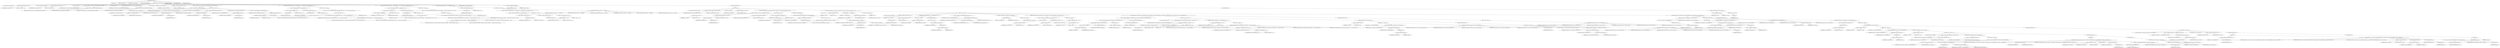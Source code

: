 digraph "addResources" {  
"1412" [label = <(METHOD,addResources)<SUB>661</SUB>> ]
"57" [label = <(PARAM,this)<SUB>661</SUB>> ]
"1413" [label = <(PARAM,FileSet fileset)<SUB>661</SUB>> ]
"1414" [label = <(PARAM,Resource[] resources)<SUB>661</SUB>> ]
"1415" [label = <(PARAM,ZipOutputStream zOut)<SUB>662</SUB>> ]
"1416" [label = <(BLOCK,&lt;empty&gt;,&lt;empty&gt;)<SUB>663</SUB>> ]
"1417" [label = <(LOCAL,String prefix: java.lang.String)> ]
"1418" [label = <(&lt;operator&gt;.assignment,String prefix = &quot;&quot;)<SUB>665</SUB>> ]
"1419" [label = <(IDENTIFIER,prefix,String prefix = &quot;&quot;)<SUB>665</SUB>> ]
"1420" [label = <(LITERAL,&quot;&quot;,String prefix = &quot;&quot;)<SUB>665</SUB>> ]
"1421" [label = <(LOCAL,String fullpath: java.lang.String)> ]
"1422" [label = <(&lt;operator&gt;.assignment,String fullpath = &quot;&quot;)<SUB>666</SUB>> ]
"1423" [label = <(IDENTIFIER,fullpath,String fullpath = &quot;&quot;)<SUB>666</SUB>> ]
"1424" [label = <(LITERAL,&quot;&quot;,String fullpath = &quot;&quot;)<SUB>666</SUB>> ]
"1425" [label = <(LOCAL,int dirMode: int)> ]
"1426" [label = <(&lt;operator&gt;.assignment,int dirMode = ArchiveFileSet.DEFAULT_DIR_MODE)<SUB>667</SUB>> ]
"1427" [label = <(IDENTIFIER,dirMode,int dirMode = ArchiveFileSet.DEFAULT_DIR_MODE)<SUB>667</SUB>> ]
"1428" [label = <(&lt;operator&gt;.fieldAccess,ArchiveFileSet.DEFAULT_DIR_MODE)<SUB>667</SUB>> ]
"1429" [label = <(IDENTIFIER,ArchiveFileSet,int dirMode = ArchiveFileSet.DEFAULT_DIR_MODE)<SUB>667</SUB>> ]
"1430" [label = <(FIELD_IDENTIFIER,DEFAULT_DIR_MODE,DEFAULT_DIR_MODE)<SUB>667</SUB>> ]
"1431" [label = <(LOCAL,int fileMode: int)> ]
"1432" [label = <(&lt;operator&gt;.assignment,int fileMode = ArchiveFileSet.DEFAULT_FILE_MODE)<SUB>668</SUB>> ]
"1433" [label = <(IDENTIFIER,fileMode,int fileMode = ArchiveFileSet.DEFAULT_FILE_MODE)<SUB>668</SUB>> ]
"1434" [label = <(&lt;operator&gt;.fieldAccess,ArchiveFileSet.DEFAULT_FILE_MODE)<SUB>668</SUB>> ]
"1435" [label = <(IDENTIFIER,ArchiveFileSet,int fileMode = ArchiveFileSet.DEFAULT_FILE_MODE)<SUB>668</SUB>> ]
"1436" [label = <(FIELD_IDENTIFIER,DEFAULT_FILE_MODE,DEFAULT_FILE_MODE)<SUB>668</SUB>> ]
"1437" [label = <(LOCAL,ArchiveFileSet zfs: org.apache.tools.ant.types.ArchiveFileSet)> ]
"1438" [label = <(&lt;operator&gt;.assignment,ArchiveFileSet zfs = null)<SUB>670</SUB>> ]
"1439" [label = <(IDENTIFIER,zfs,ArchiveFileSet zfs = null)<SUB>670</SUB>> ]
"1440" [label = <(LITERAL,null,ArchiveFileSet zfs = null)<SUB>670</SUB>> ]
"1441" [label = <(CONTROL_STRUCTURE,if (fileset instanceof ArchiveFileSet),if (fileset instanceof ArchiveFileSet))<SUB>671</SUB>> ]
"1442" [label = <(&lt;operator&gt;.instanceOf,fileset instanceof ArchiveFileSet)<SUB>671</SUB>> ]
"1443" [label = <(IDENTIFIER,fileset,fileset instanceof ArchiveFileSet)<SUB>671</SUB>> ]
"1444" [label = <(TYPE_REF,ArchiveFileSet,ArchiveFileSet)<SUB>671</SUB>> ]
"1445" [label = <(BLOCK,&lt;empty&gt;,&lt;empty&gt;)<SUB>671</SUB>> ]
"1446" [label = <(&lt;operator&gt;.assignment,zfs = (ArchiveFileSet) fileset)<SUB>672</SUB>> ]
"1447" [label = <(IDENTIFIER,zfs,zfs = (ArchiveFileSet) fileset)<SUB>672</SUB>> ]
"1448" [label = <(&lt;operator&gt;.cast,(ArchiveFileSet) fileset)<SUB>672</SUB>> ]
"1449" [label = <(TYPE_REF,ArchiveFileSet,ArchiveFileSet)<SUB>672</SUB>> ]
"1450" [label = <(IDENTIFIER,fileset,(ArchiveFileSet) fileset)<SUB>672</SUB>> ]
"1451" [label = <(&lt;operator&gt;.assignment,prefix = getPrefix(getProject()))<SUB>673</SUB>> ]
"1452" [label = <(IDENTIFIER,prefix,prefix = getPrefix(getProject()))<SUB>673</SUB>> ]
"1453" [label = <(getPrefix,getPrefix(getProject()))<SUB>673</SUB>> ]
"1454" [label = <(IDENTIFIER,zfs,getPrefix(getProject()))<SUB>673</SUB>> ]
"1455" [label = <(getProject,getProject())<SUB>673</SUB>> ]
"56" [label = <(IDENTIFIER,this,getProject())<SUB>673</SUB>> ]
"1456" [label = <(&lt;operator&gt;.assignment,fullpath = getFullpath(getProject()))<SUB>674</SUB>> ]
"1457" [label = <(IDENTIFIER,fullpath,fullpath = getFullpath(getProject()))<SUB>674</SUB>> ]
"1458" [label = <(getFullpath,getFullpath(getProject()))<SUB>674</SUB>> ]
"1459" [label = <(IDENTIFIER,zfs,getFullpath(getProject()))<SUB>674</SUB>> ]
"1460" [label = <(getProject,getProject())<SUB>674</SUB>> ]
"58" [label = <(IDENTIFIER,this,getProject())<SUB>674</SUB>> ]
"1461" [label = <(&lt;operator&gt;.assignment,dirMode = getDirMode(getProject()))<SUB>675</SUB>> ]
"1462" [label = <(IDENTIFIER,dirMode,dirMode = getDirMode(getProject()))<SUB>675</SUB>> ]
"1463" [label = <(getDirMode,getDirMode(getProject()))<SUB>675</SUB>> ]
"1464" [label = <(IDENTIFIER,zfs,getDirMode(getProject()))<SUB>675</SUB>> ]
"1465" [label = <(getProject,getProject())<SUB>675</SUB>> ]
"59" [label = <(IDENTIFIER,this,getProject())<SUB>675</SUB>> ]
"1466" [label = <(&lt;operator&gt;.assignment,fileMode = getFileMode(getProject()))<SUB>676</SUB>> ]
"1467" [label = <(IDENTIFIER,fileMode,fileMode = getFileMode(getProject()))<SUB>676</SUB>> ]
"1468" [label = <(getFileMode,getFileMode(getProject()))<SUB>676</SUB>> ]
"1469" [label = <(IDENTIFIER,zfs,getFileMode(getProject()))<SUB>676</SUB>> ]
"1470" [label = <(getProject,getProject())<SUB>676</SUB>> ]
"60" [label = <(IDENTIFIER,this,getProject())<SUB>676</SUB>> ]
"1471" [label = <(CONTROL_STRUCTURE,if (prefix.length() &gt; 0 &amp;&amp; fullpath.length() &gt; 0),if (prefix.length() &gt; 0 &amp;&amp; fullpath.length() &gt; 0))<SUB>679</SUB>> ]
"1472" [label = <(&lt;operator&gt;.logicalAnd,prefix.length() &gt; 0 &amp;&amp; fullpath.length() &gt; 0)<SUB>679</SUB>> ]
"1473" [label = <(&lt;operator&gt;.greaterThan,prefix.length() &gt; 0)<SUB>679</SUB>> ]
"1474" [label = <(length,prefix.length())<SUB>679</SUB>> ]
"1475" [label = <(IDENTIFIER,prefix,prefix.length())<SUB>679</SUB>> ]
"1476" [label = <(LITERAL,0,prefix.length() &gt; 0)<SUB>679</SUB>> ]
"1477" [label = <(&lt;operator&gt;.greaterThan,fullpath.length() &gt; 0)<SUB>679</SUB>> ]
"1478" [label = <(length,fullpath.length())<SUB>679</SUB>> ]
"1479" [label = <(IDENTIFIER,fullpath,fullpath.length())<SUB>679</SUB>> ]
"1480" [label = <(LITERAL,0,fullpath.length() &gt; 0)<SUB>679</SUB>> ]
"1481" [label = <(BLOCK,&lt;empty&gt;,&lt;empty&gt;)<SUB>679</SUB>> ]
"1482" [label = <(&lt;operator&gt;.throw,throw new BuildException(&quot;Both prefix and fullpath attributes must&quot; + &quot; not be set on the same fileset.&quot;);)<SUB>680</SUB>> ]
"1483" [label = <(BLOCK,&lt;empty&gt;,&lt;empty&gt;)<SUB>680</SUB>> ]
"1484" [label = <(&lt;operator&gt;.assignment,&lt;empty&gt;)> ]
"1485" [label = <(IDENTIFIER,$obj19,&lt;empty&gt;)> ]
"1486" [label = <(&lt;operator&gt;.alloc,new BuildException(&quot;Both prefix and fullpath attributes must&quot; + &quot; not be set on the same fileset.&quot;))<SUB>680</SUB>> ]
"1487" [label = <(&lt;init&gt;,new BuildException(&quot;Both prefix and fullpath attributes must&quot; + &quot; not be set on the same fileset.&quot;))<SUB>680</SUB>> ]
"1488" [label = <(IDENTIFIER,$obj19,new BuildException(&quot;Both prefix and fullpath attributes must&quot; + &quot; not be set on the same fileset.&quot;))> ]
"1489" [label = <(&lt;operator&gt;.addition,&quot;Both prefix and fullpath attributes must&quot; + &quot; not be set on the same fileset.&quot;)<SUB>680</SUB>> ]
"1490" [label = <(LITERAL,&quot;Both prefix and fullpath attributes must&quot;,&quot;Both prefix and fullpath attributes must&quot; + &quot; not be set on the same fileset.&quot;)<SUB>680</SUB>> ]
"1491" [label = <(LITERAL,&quot; not be set on the same fileset.&quot;,&quot;Both prefix and fullpath attributes must&quot; + &quot; not be set on the same fileset.&quot;)<SUB>681</SUB>> ]
"1492" [label = <(IDENTIFIER,$obj19,&lt;empty&gt;)> ]
"1493" [label = <(CONTROL_STRUCTURE,if (resources.length != 1 &amp;&amp; fullpath.length() &gt; 0),if (resources.length != 1 &amp;&amp; fullpath.length() &gt; 0))<SUB>684</SUB>> ]
"1494" [label = <(&lt;operator&gt;.logicalAnd,resources.length != 1 &amp;&amp; fullpath.length() &gt; 0)<SUB>684</SUB>> ]
"1495" [label = <(&lt;operator&gt;.notEquals,resources.length != 1)<SUB>684</SUB>> ]
"1496" [label = <(&lt;operator&gt;.fieldAccess,resources.length)<SUB>684</SUB>> ]
"1497" [label = <(IDENTIFIER,resources,resources.length != 1)<SUB>684</SUB>> ]
"1498" [label = <(FIELD_IDENTIFIER,length,length)<SUB>684</SUB>> ]
"1499" [label = <(LITERAL,1,resources.length != 1)<SUB>684</SUB>> ]
"1500" [label = <(&lt;operator&gt;.greaterThan,fullpath.length() &gt; 0)<SUB>684</SUB>> ]
"1501" [label = <(length,fullpath.length())<SUB>684</SUB>> ]
"1502" [label = <(IDENTIFIER,fullpath,fullpath.length())<SUB>684</SUB>> ]
"1503" [label = <(LITERAL,0,fullpath.length() &gt; 0)<SUB>684</SUB>> ]
"1504" [label = <(BLOCK,&lt;empty&gt;,&lt;empty&gt;)<SUB>684</SUB>> ]
"1505" [label = <(&lt;operator&gt;.throw,throw new BuildException(&quot;fullpath attribute may only be specified&quot; + &quot; for filesets that specify a single&quot; + &quot; file.&quot;);)<SUB>685</SUB>> ]
"1506" [label = <(BLOCK,&lt;empty&gt;,&lt;empty&gt;)<SUB>685</SUB>> ]
"1507" [label = <(&lt;operator&gt;.assignment,&lt;empty&gt;)> ]
"1508" [label = <(IDENTIFIER,$obj20,&lt;empty&gt;)> ]
"1509" [label = <(&lt;operator&gt;.alloc,new BuildException(&quot;fullpath attribute may only be specified&quot; + &quot; for filesets that specify a single&quot; + &quot; file.&quot;))<SUB>685</SUB>> ]
"1510" [label = <(&lt;init&gt;,new BuildException(&quot;fullpath attribute may only be specified&quot; + &quot; for filesets that specify a single&quot; + &quot; file.&quot;))<SUB>685</SUB>> ]
"1511" [label = <(IDENTIFIER,$obj20,new BuildException(&quot;fullpath attribute may only be specified&quot; + &quot; for filesets that specify a single&quot; + &quot; file.&quot;))> ]
"1512" [label = <(&lt;operator&gt;.addition,&quot;fullpath attribute may only be specified&quot; + &quot; for filesets that specify a single&quot; + &quot; file.&quot;)<SUB>685</SUB>> ]
"1513" [label = <(&lt;operator&gt;.addition,&quot;fullpath attribute may only be specified&quot; + &quot; for filesets that specify a single&quot;)<SUB>685</SUB>> ]
"1514" [label = <(LITERAL,&quot;fullpath attribute may only be specified&quot;,&quot;fullpath attribute may only be specified&quot; + &quot; for filesets that specify a single&quot;)<SUB>685</SUB>> ]
"1515" [label = <(LITERAL,&quot; for filesets that specify a single&quot;,&quot;fullpath attribute may only be specified&quot; + &quot; for filesets that specify a single&quot;)<SUB>686</SUB>> ]
"1516" [label = <(LITERAL,&quot; file.&quot;,&quot;fullpath attribute may only be specified&quot; + &quot; for filesets that specify a single&quot; + &quot; file.&quot;)<SUB>687</SUB>> ]
"1517" [label = <(IDENTIFIER,$obj20,&lt;empty&gt;)> ]
"1518" [label = <(CONTROL_STRUCTURE,if (prefix.length() &gt; 0),if (prefix.length() &gt; 0))<SUB>690</SUB>> ]
"1519" [label = <(&lt;operator&gt;.greaterThan,prefix.length() &gt; 0)<SUB>690</SUB>> ]
"1520" [label = <(length,prefix.length())<SUB>690</SUB>> ]
"1521" [label = <(IDENTIFIER,prefix,prefix.length())<SUB>690</SUB>> ]
"1522" [label = <(LITERAL,0,prefix.length() &gt; 0)<SUB>690</SUB>> ]
"1523" [label = <(BLOCK,&lt;empty&gt;,&lt;empty&gt;)<SUB>690</SUB>> ]
"1524" [label = <(CONTROL_STRUCTURE,if (!prefix.endsWith(&quot;/&quot;) &amp;&amp; !prefix.endsWith(&quot;\\&quot;)),if (!prefix.endsWith(&quot;/&quot;) &amp;&amp; !prefix.endsWith(&quot;\\&quot;)))<SUB>691</SUB>> ]
"1525" [label = <(&lt;operator&gt;.logicalAnd,!prefix.endsWith(&quot;/&quot;) &amp;&amp; !prefix.endsWith(&quot;\\&quot;))<SUB>691</SUB>> ]
"1526" [label = <(&lt;operator&gt;.logicalNot,!prefix.endsWith(&quot;/&quot;))<SUB>691</SUB>> ]
"1527" [label = <(endsWith,prefix.endsWith(&quot;/&quot;))<SUB>691</SUB>> ]
"1528" [label = <(IDENTIFIER,prefix,prefix.endsWith(&quot;/&quot;))<SUB>691</SUB>> ]
"1529" [label = <(LITERAL,&quot;/&quot;,prefix.endsWith(&quot;/&quot;))<SUB>691</SUB>> ]
"1530" [label = <(&lt;operator&gt;.logicalNot,!prefix.endsWith(&quot;\\&quot;))<SUB>691</SUB>> ]
"1531" [label = <(endsWith,prefix.endsWith(&quot;\\&quot;))<SUB>691</SUB>> ]
"1532" [label = <(IDENTIFIER,prefix,prefix.endsWith(&quot;\\&quot;))<SUB>691</SUB>> ]
"1533" [label = <(LITERAL,&quot;\\&quot;,prefix.endsWith(&quot;\\&quot;))<SUB>691</SUB>> ]
"1534" [label = <(BLOCK,&lt;empty&gt;,&lt;empty&gt;)<SUB>691</SUB>> ]
"1535" [label = <(&lt;operator&gt;.assignmentPlus,prefix += &quot;/&quot;)<SUB>692</SUB>> ]
"1536" [label = <(IDENTIFIER,prefix,prefix += &quot;/&quot;)<SUB>692</SUB>> ]
"1537" [label = <(LITERAL,&quot;/&quot;,prefix += &quot;/&quot;)<SUB>692</SUB>> ]
"1538" [label = <(addParentDirs,addParentDirs(null, prefix, zOut, &quot;&quot;, dirMode))<SUB>694</SUB>> ]
"61" [label = <(IDENTIFIER,this,addParentDirs(null, prefix, zOut, &quot;&quot;, dirMode))<SUB>694</SUB>> ]
"1539" [label = <(LITERAL,null,addParentDirs(null, prefix, zOut, &quot;&quot;, dirMode))<SUB>694</SUB>> ]
"1540" [label = <(IDENTIFIER,prefix,addParentDirs(null, prefix, zOut, &quot;&quot;, dirMode))<SUB>694</SUB>> ]
"1541" [label = <(IDENTIFIER,zOut,addParentDirs(null, prefix, zOut, &quot;&quot;, dirMode))<SUB>694</SUB>> ]
"1542" [label = <(LITERAL,&quot;&quot;,addParentDirs(null, prefix, zOut, &quot;&quot;, dirMode))<SUB>694</SUB>> ]
"1543" [label = <(IDENTIFIER,dirMode,addParentDirs(null, prefix, zOut, &quot;&quot;, dirMode))<SUB>694</SUB>> ]
"66" [label = <(LOCAL,ZipFile zf: org.apache.tools.zip.ZipFile)> ]
"1544" [label = <(&lt;operator&gt;.assignment,ZipFile zf = null)<SUB>697</SUB>> ]
"1545" [label = <(IDENTIFIER,zf,ZipFile zf = null)<SUB>697</SUB>> ]
"1546" [label = <(LITERAL,null,ZipFile zf = null)<SUB>697</SUB>> ]
"1547" [label = <(CONTROL_STRUCTURE,try,try)<SUB>698</SUB>> ]
"1548" [label = <(BLOCK,try,try)<SUB>698</SUB>> ]
"1549" [label = <(LOCAL,boolean dealingWithFiles: boolean)> ]
"1550" [label = <(&lt;operator&gt;.assignment,boolean dealingWithFiles = false)<SUB>699</SUB>> ]
"1551" [label = <(IDENTIFIER,dealingWithFiles,boolean dealingWithFiles = false)<SUB>699</SUB>> ]
"1552" [label = <(LITERAL,false,boolean dealingWithFiles = false)<SUB>699</SUB>> ]
"1553" [label = <(LOCAL,File base: java.io.File)> ]
"1554" [label = <(&lt;operator&gt;.assignment,File base = null)<SUB>700</SUB>> ]
"1555" [label = <(IDENTIFIER,base,File base = null)<SUB>700</SUB>> ]
"1556" [label = <(LITERAL,null,File base = null)<SUB>700</SUB>> ]
"1557" [label = <(CONTROL_STRUCTURE,if (zfs == null || zfs.getSrc(getProject()) == null),if (zfs == null || zfs.getSrc(getProject()) == null))<SUB>702</SUB>> ]
"1558" [label = <(&lt;operator&gt;.logicalOr,zfs == null || zfs.getSrc(getProject()) == null)<SUB>702</SUB>> ]
"1559" [label = <(&lt;operator&gt;.equals,zfs == null)<SUB>702</SUB>> ]
"1560" [label = <(IDENTIFIER,zfs,zfs == null)<SUB>702</SUB>> ]
"1561" [label = <(LITERAL,null,zfs == null)<SUB>702</SUB>> ]
"1562" [label = <(&lt;operator&gt;.equals,zfs.getSrc(getProject()) == null)<SUB>702</SUB>> ]
"1563" [label = <(getSrc,getSrc(getProject()))<SUB>702</SUB>> ]
"1564" [label = <(IDENTIFIER,zfs,getSrc(getProject()))<SUB>702</SUB>> ]
"1565" [label = <(getProject,getProject())<SUB>702</SUB>> ]
"62" [label = <(IDENTIFIER,this,getProject())<SUB>702</SUB>> ]
"1566" [label = <(LITERAL,null,zfs.getSrc(getProject()) == null)<SUB>702</SUB>> ]
"1567" [label = <(BLOCK,&lt;empty&gt;,&lt;empty&gt;)<SUB>702</SUB>> ]
"1568" [label = <(&lt;operator&gt;.assignment,dealingWithFiles = true)<SUB>703</SUB>> ]
"1569" [label = <(IDENTIFIER,dealingWithFiles,dealingWithFiles = true)<SUB>703</SUB>> ]
"1570" [label = <(LITERAL,true,dealingWithFiles = true)<SUB>703</SUB>> ]
"1571" [label = <(&lt;operator&gt;.assignment,base = getDir(getProject()))<SUB>704</SUB>> ]
"1572" [label = <(IDENTIFIER,base,base = getDir(getProject()))<SUB>704</SUB>> ]
"1573" [label = <(getDir,getDir(getProject()))<SUB>704</SUB>> ]
"1574" [label = <(IDENTIFIER,fileset,getDir(getProject()))<SUB>704</SUB>> ]
"1575" [label = <(getProject,getProject())<SUB>704</SUB>> ]
"63" [label = <(IDENTIFIER,this,getProject())<SUB>704</SUB>> ]
"1576" [label = <(CONTROL_STRUCTURE,else,else)<SUB>705</SUB>> ]
"1577" [label = <(CONTROL_STRUCTURE,if (zfs instanceof ZipFileSet),if (zfs instanceof ZipFileSet))<SUB>705</SUB>> ]
"1578" [label = <(&lt;operator&gt;.instanceOf,zfs instanceof ZipFileSet)<SUB>705</SUB>> ]
"1579" [label = <(IDENTIFIER,zfs,zfs instanceof ZipFileSet)<SUB>705</SUB>> ]
"1580" [label = <(TYPE_REF,ZipFileSet,ZipFileSet)<SUB>705</SUB>> ]
"1581" [label = <(BLOCK,&lt;empty&gt;,&lt;empty&gt;)<SUB>705</SUB>> ]
"1582" [label = <(&lt;operator&gt;.assignment,zf = new ZipFile(zfs.getSrc(getProject()), encoding))<SUB>706</SUB>> ]
"1583" [label = <(IDENTIFIER,zf,zf = new ZipFile(zfs.getSrc(getProject()), encoding))<SUB>706</SUB>> ]
"1584" [label = <(&lt;operator&gt;.alloc,new ZipFile(zfs.getSrc(getProject()), encoding))<SUB>706</SUB>> ]
"1585" [label = <(&lt;init&gt;,new ZipFile(zfs.getSrc(getProject()), encoding))<SUB>706</SUB>> ]
"65" [label = <(IDENTIFIER,zf,new ZipFile(zfs.getSrc(getProject()), encoding))<SUB>706</SUB>> ]
"1586" [label = <(getSrc,getSrc(getProject()))<SUB>706</SUB>> ]
"1587" [label = <(IDENTIFIER,zfs,getSrc(getProject()))<SUB>706</SUB>> ]
"1588" [label = <(getProject,getProject())<SUB>706</SUB>> ]
"64" [label = <(IDENTIFIER,this,getProject())<SUB>706</SUB>> ]
"1589" [label = <(&lt;operator&gt;.fieldAccess,this.encoding)<SUB>706</SUB>> ]
"1590" [label = <(IDENTIFIER,this,new ZipFile(zfs.getSrc(getProject()), encoding))<SUB>706</SUB>> ]
"1591" [label = <(FIELD_IDENTIFIER,encoding,encoding)<SUB>706</SUB>> ]
"1592" [label = <(CONTROL_STRUCTURE,for (int i = 0; Some(i &lt; resources.length); i++),for (int i = 0; Some(i &lt; resources.length); i++))<SUB>709</SUB>> ]
"1593" [label = <(LOCAL,int i: int)> ]
"1594" [label = <(&lt;operator&gt;.assignment,int i = 0)<SUB>709</SUB>> ]
"1595" [label = <(IDENTIFIER,i,int i = 0)<SUB>709</SUB>> ]
"1596" [label = <(LITERAL,0,int i = 0)<SUB>709</SUB>> ]
"1597" [label = <(&lt;operator&gt;.lessThan,i &lt; resources.length)<SUB>709</SUB>> ]
"1598" [label = <(IDENTIFIER,i,i &lt; resources.length)<SUB>709</SUB>> ]
"1599" [label = <(&lt;operator&gt;.fieldAccess,resources.length)<SUB>709</SUB>> ]
"1600" [label = <(IDENTIFIER,resources,i &lt; resources.length)<SUB>709</SUB>> ]
"1601" [label = <(FIELD_IDENTIFIER,length,length)<SUB>709</SUB>> ]
"1602" [label = <(&lt;operator&gt;.postIncrement,i++)<SUB>709</SUB>> ]
"1603" [label = <(IDENTIFIER,i,i++)<SUB>709</SUB>> ]
"1604" [label = <(BLOCK,&lt;empty&gt;,&lt;empty&gt;)<SUB>709</SUB>> ]
"1605" [label = <(LOCAL,String name: java.lang.String)> ]
"1606" [label = <(&lt;operator&gt;.assignment,String name = null)<SUB>710</SUB>> ]
"1607" [label = <(IDENTIFIER,name,String name = null)<SUB>710</SUB>> ]
"1608" [label = <(LITERAL,null,String name = null)<SUB>710</SUB>> ]
"1609" [label = <(CONTROL_STRUCTURE,if (fullpath.length() &gt; 0),if (fullpath.length() &gt; 0))<SUB>711</SUB>> ]
"1610" [label = <(&lt;operator&gt;.greaterThan,fullpath.length() &gt; 0)<SUB>711</SUB>> ]
"1611" [label = <(length,fullpath.length())<SUB>711</SUB>> ]
"1612" [label = <(IDENTIFIER,fullpath,fullpath.length())<SUB>711</SUB>> ]
"1613" [label = <(LITERAL,0,fullpath.length() &gt; 0)<SUB>711</SUB>> ]
"1614" [label = <(BLOCK,&lt;empty&gt;,&lt;empty&gt;)<SUB>711</SUB>> ]
"1615" [label = <(&lt;operator&gt;.assignment,name = fullpath)<SUB>712</SUB>> ]
"1616" [label = <(IDENTIFIER,name,name = fullpath)<SUB>712</SUB>> ]
"1617" [label = <(IDENTIFIER,fullpath,name = fullpath)<SUB>712</SUB>> ]
"1618" [label = <(CONTROL_STRUCTURE,else,else)<SUB>713</SUB>> ]
"1619" [label = <(BLOCK,&lt;empty&gt;,&lt;empty&gt;)<SUB>713</SUB>> ]
"1620" [label = <(&lt;operator&gt;.assignment,name = getName())<SUB>714</SUB>> ]
"1621" [label = <(IDENTIFIER,name,name = getName())<SUB>714</SUB>> ]
"1622" [label = <(getName,getName())<SUB>714</SUB>> ]
"1623" [label = <(&lt;operator&gt;.indexAccess,resources[i])<SUB>714</SUB>> ]
"1624" [label = <(IDENTIFIER,resources,getName())<SUB>714</SUB>> ]
"1625" [label = <(IDENTIFIER,i,getName())<SUB>714</SUB>> ]
"1626" [label = <(&lt;operator&gt;.assignment,name = name.replace(File.separatorChar, '/'))<SUB>716</SUB>> ]
"1627" [label = <(IDENTIFIER,name,name = name.replace(File.separatorChar, '/'))<SUB>716</SUB>> ]
"1628" [label = <(replace,name.replace(File.separatorChar, '/'))<SUB>716</SUB>> ]
"1629" [label = <(IDENTIFIER,name,name.replace(File.separatorChar, '/'))<SUB>716</SUB>> ]
"1630" [label = <(&lt;operator&gt;.fieldAccess,File.separatorChar)<SUB>716</SUB>> ]
"1631" [label = <(IDENTIFIER,File,name.replace(File.separatorChar, '/'))<SUB>716</SUB>> ]
"1632" [label = <(FIELD_IDENTIFIER,separatorChar,separatorChar)<SUB>716</SUB>> ]
"1633" [label = <(LITERAL,'/',name.replace(File.separatorChar, '/'))<SUB>716</SUB>> ]
"1634" [label = <(CONTROL_STRUCTURE,if (&quot;&quot;.equals(name)),if (&quot;&quot;.equals(name)))<SUB>718</SUB>> ]
"1635" [label = <(equals,this.equals(name))<SUB>718</SUB>> ]
"1636" [label = <(LITERAL,&quot;&quot;,this.equals(name))<SUB>718</SUB>> ]
"1637" [label = <(IDENTIFIER,name,this.equals(name))<SUB>718</SUB>> ]
"1638" [label = <(BLOCK,&lt;empty&gt;,&lt;empty&gt;)<SUB>718</SUB>> ]
"1639" [label = <(CONTROL_STRUCTURE,continue;,continue;)<SUB>719</SUB>> ]
"1640" [label = <(CONTROL_STRUCTURE,if (resources[i].isDirectory() &amp;&amp; !name.endsWith(&quot;/&quot;)),if (resources[i].isDirectory() &amp;&amp; !name.endsWith(&quot;/&quot;)))<SUB>721</SUB>> ]
"1641" [label = <(&lt;operator&gt;.logicalAnd,resources[i].isDirectory() &amp;&amp; !name.endsWith(&quot;/&quot;))<SUB>721</SUB>> ]
"1642" [label = <(isDirectory,isDirectory())<SUB>721</SUB>> ]
"1643" [label = <(&lt;operator&gt;.indexAccess,resources[i])<SUB>721</SUB>> ]
"1644" [label = <(IDENTIFIER,resources,isDirectory())<SUB>721</SUB>> ]
"1645" [label = <(IDENTIFIER,i,isDirectory())<SUB>721</SUB>> ]
"1646" [label = <(&lt;operator&gt;.logicalNot,!name.endsWith(&quot;/&quot;))<SUB>721</SUB>> ]
"1647" [label = <(endsWith,name.endsWith(&quot;/&quot;))<SUB>721</SUB>> ]
"1648" [label = <(IDENTIFIER,name,name.endsWith(&quot;/&quot;))<SUB>721</SUB>> ]
"1649" [label = <(LITERAL,&quot;/&quot;,name.endsWith(&quot;/&quot;))<SUB>721</SUB>> ]
"1650" [label = <(BLOCK,&lt;empty&gt;,&lt;empty&gt;)<SUB>721</SUB>> ]
"1651" [label = <(&lt;operator&gt;.assignment,name = name + &quot;/&quot;)<SUB>722</SUB>> ]
"1652" [label = <(IDENTIFIER,name,name = name + &quot;/&quot;)<SUB>722</SUB>> ]
"1653" [label = <(&lt;operator&gt;.addition,name + &quot;/&quot;)<SUB>722</SUB>> ]
"1654" [label = <(IDENTIFIER,name,name + &quot;/&quot;)<SUB>722</SUB>> ]
"1655" [label = <(LITERAL,&quot;/&quot;,name + &quot;/&quot;)<SUB>722</SUB>> ]
"1656" [label = <(CONTROL_STRUCTURE,if (!doFilesonly &amp;&amp; !dealingWithFiles &amp;&amp; resources[i].isDirectory() &amp;&amp; !zfs.hasDirModeBeenSet()),if (!doFilesonly &amp;&amp; !dealingWithFiles &amp;&amp; resources[i].isDirectory() &amp;&amp; !zfs.hasDirModeBeenSet()))<SUB>725</SUB>> ]
"1657" [label = <(&lt;operator&gt;.logicalAnd,!doFilesonly &amp;&amp; !dealingWithFiles &amp;&amp; resources[i].isDirectory() &amp;&amp; !zfs.hasDirModeBeenSet())<SUB>725</SUB>> ]
"1658" [label = <(&lt;operator&gt;.logicalAnd,!doFilesonly &amp;&amp; !dealingWithFiles &amp;&amp; resources[i].isDirectory())<SUB>725</SUB>> ]
"1659" [label = <(&lt;operator&gt;.logicalAnd,!doFilesonly &amp;&amp; !dealingWithFiles)<SUB>725</SUB>> ]
"1660" [label = <(&lt;operator&gt;.logicalNot,!doFilesonly)<SUB>725</SUB>> ]
"1661" [label = <(&lt;operator&gt;.fieldAccess,this.doFilesonly)<SUB>725</SUB>> ]
"1662" [label = <(IDENTIFIER,this,!doFilesonly)<SUB>725</SUB>> ]
"1663" [label = <(FIELD_IDENTIFIER,doFilesonly,doFilesonly)<SUB>725</SUB>> ]
"1664" [label = <(&lt;operator&gt;.logicalNot,!dealingWithFiles)<SUB>725</SUB>> ]
"1665" [label = <(IDENTIFIER,dealingWithFiles,!dealingWithFiles)<SUB>725</SUB>> ]
"1666" [label = <(isDirectory,isDirectory())<SUB>726</SUB>> ]
"1667" [label = <(&lt;operator&gt;.indexAccess,resources[i])<SUB>726</SUB>> ]
"1668" [label = <(IDENTIFIER,resources,isDirectory())<SUB>726</SUB>> ]
"1669" [label = <(IDENTIFIER,i,isDirectory())<SUB>726</SUB>> ]
"1670" [label = <(&lt;operator&gt;.logicalNot,!zfs.hasDirModeBeenSet())<SUB>727</SUB>> ]
"1671" [label = <(hasDirModeBeenSet,hasDirModeBeenSet())<SUB>727</SUB>> ]
"1672" [label = <(IDENTIFIER,zfs,hasDirModeBeenSet())<SUB>727</SUB>> ]
"1673" [label = <(BLOCK,&lt;empty&gt;,&lt;empty&gt;)<SUB>727</SUB>> ]
"1674" [label = <(LOCAL,int nextToLastSlash: int)> ]
"1675" [label = <(&lt;operator&gt;.assignment,int nextToLastSlash = name.lastIndexOf(&quot;/&quot;, name.length() - 2))<SUB>728</SUB>> ]
"1676" [label = <(IDENTIFIER,nextToLastSlash,int nextToLastSlash = name.lastIndexOf(&quot;/&quot;, name.length() - 2))<SUB>728</SUB>> ]
"1677" [label = <(lastIndexOf,name.lastIndexOf(&quot;/&quot;, name.length() - 2))<SUB>728</SUB>> ]
"1678" [label = <(IDENTIFIER,name,name.lastIndexOf(&quot;/&quot;, name.length() - 2))<SUB>728</SUB>> ]
"1679" [label = <(LITERAL,&quot;/&quot;,name.lastIndexOf(&quot;/&quot;, name.length() - 2))<SUB>728</SUB>> ]
"1680" [label = <(&lt;operator&gt;.subtraction,name.length() - 2)<SUB>729</SUB>> ]
"1681" [label = <(length,name.length())<SUB>729</SUB>> ]
"1682" [label = <(IDENTIFIER,name,name.length())<SUB>729</SUB>> ]
"1683" [label = <(LITERAL,2,name.length() - 2)<SUB>729</SUB>> ]
"1684" [label = <(CONTROL_STRUCTURE,if (nextToLastSlash != -1),if (nextToLastSlash != -1))<SUB>730</SUB>> ]
"1685" [label = <(&lt;operator&gt;.notEquals,nextToLastSlash != -1)<SUB>730</SUB>> ]
"1686" [label = <(IDENTIFIER,nextToLastSlash,nextToLastSlash != -1)<SUB>730</SUB>> ]
"1687" [label = <(&lt;operator&gt;.minus,-1)<SUB>730</SUB>> ]
"1688" [label = <(LITERAL,1,-1)<SUB>730</SUB>> ]
"1689" [label = <(BLOCK,&lt;empty&gt;,&lt;empty&gt;)<SUB>730</SUB>> ]
"1690" [label = <(addParentDirs,addParentDirs(base, name.substring(0, nextToLastSlash + 1), zOut, prefix, dirMode))<SUB>731</SUB>> ]
"67" [label = <(IDENTIFIER,this,addParentDirs(base, name.substring(0, nextToLastSlash + 1), zOut, prefix, dirMode))<SUB>731</SUB>> ]
"1691" [label = <(IDENTIFIER,base,addParentDirs(base, name.substring(0, nextToLastSlash + 1), zOut, prefix, dirMode))<SUB>731</SUB>> ]
"1692" [label = <(substring,name.substring(0, nextToLastSlash + 1))<SUB>731</SUB>> ]
"1693" [label = <(IDENTIFIER,name,name.substring(0, nextToLastSlash + 1))<SUB>731</SUB>> ]
"1694" [label = <(LITERAL,0,name.substring(0, nextToLastSlash + 1))<SUB>731</SUB>> ]
"1695" [label = <(&lt;operator&gt;.addition,nextToLastSlash + 1)<SUB>732</SUB>> ]
"1696" [label = <(IDENTIFIER,nextToLastSlash,nextToLastSlash + 1)<SUB>732</SUB>> ]
"1697" [label = <(LITERAL,1,nextToLastSlash + 1)<SUB>732</SUB>> ]
"1698" [label = <(IDENTIFIER,zOut,addParentDirs(base, name.substring(0, nextToLastSlash + 1), zOut, prefix, dirMode))<SUB>733</SUB>> ]
"1699" [label = <(IDENTIFIER,prefix,addParentDirs(base, name.substring(0, nextToLastSlash + 1), zOut, prefix, dirMode))<SUB>733</SUB>> ]
"1700" [label = <(IDENTIFIER,dirMode,addParentDirs(base, name.substring(0, nextToLastSlash + 1), zOut, prefix, dirMode))<SUB>733</SUB>> ]
"1701" [label = <(CONTROL_STRUCTURE,if (zf != null),if (zf != null))<SUB>735</SUB>> ]
"1702" [label = <(&lt;operator&gt;.notEquals,zf != null)<SUB>735</SUB>> ]
"1703" [label = <(IDENTIFIER,zf,zf != null)<SUB>735</SUB>> ]
"1704" [label = <(LITERAL,null,zf != null)<SUB>735</SUB>> ]
"1705" [label = <(BLOCK,&lt;empty&gt;,&lt;empty&gt;)<SUB>735</SUB>> ]
"1706" [label = <(LOCAL,ZipEntry ze: org.apache.tools.zip.ZipEntry)> ]
"1707" [label = <(&lt;operator&gt;.assignment,ZipEntry ze = getEntry(resources[i].getName()))<SUB>736</SUB>> ]
"1708" [label = <(IDENTIFIER,ze,ZipEntry ze = getEntry(resources[i].getName()))<SUB>736</SUB>> ]
"1709" [label = <(getEntry,getEntry(resources[i].getName()))<SUB>736</SUB>> ]
"1710" [label = <(IDENTIFIER,zf,getEntry(resources[i].getName()))<SUB>736</SUB>> ]
"1711" [label = <(getName,getName())<SUB>736</SUB>> ]
"1712" [label = <(&lt;operator&gt;.indexAccess,resources[i])<SUB>736</SUB>> ]
"1713" [label = <(IDENTIFIER,resources,getName())<SUB>736</SUB>> ]
"1714" [label = <(IDENTIFIER,i,getName())<SUB>736</SUB>> ]
"1715" [label = <(addParentDirs,addParentDirs(base, name, zOut, prefix, ze.getUnixMode()))<SUB>737</SUB>> ]
"68" [label = <(IDENTIFIER,this,addParentDirs(base, name, zOut, prefix, ze.getUnixMode()))<SUB>737</SUB>> ]
"1716" [label = <(IDENTIFIER,base,addParentDirs(base, name, zOut, prefix, ze.getUnixMode()))<SUB>737</SUB>> ]
"1717" [label = <(IDENTIFIER,name,addParentDirs(base, name, zOut, prefix, ze.getUnixMode()))<SUB>737</SUB>> ]
"1718" [label = <(IDENTIFIER,zOut,addParentDirs(base, name, zOut, prefix, ze.getUnixMode()))<SUB>737</SUB>> ]
"1719" [label = <(IDENTIFIER,prefix,addParentDirs(base, name, zOut, prefix, ze.getUnixMode()))<SUB>737</SUB>> ]
"1720" [label = <(getUnixMode,getUnixMode())<SUB>738</SUB>> ]
"1721" [label = <(IDENTIFIER,ze,getUnixMode())<SUB>738</SUB>> ]
"1722" [label = <(CONTROL_STRUCTURE,else,else)<SUB>739</SUB>> ]
"1723" [label = <(BLOCK,&lt;empty&gt;,&lt;empty&gt;)<SUB>739</SUB>> ]
"1724" [label = <(LOCAL,ArchiveResource tr: org.apache.tools.ant.types.resources.ArchiveResource)> ]
"1725" [label = <(&lt;operator&gt;.assignment,ArchiveResource tr = (ArchiveResource) resources[i])<SUB>740</SUB>> ]
"1726" [label = <(IDENTIFIER,tr,ArchiveResource tr = (ArchiveResource) resources[i])<SUB>740</SUB>> ]
"1727" [label = <(&lt;operator&gt;.cast,(ArchiveResource) resources[i])<SUB>740</SUB>> ]
"1728" [label = <(TYPE_REF,ArchiveResource,ArchiveResource)<SUB>740</SUB>> ]
"1729" [label = <(&lt;operator&gt;.indexAccess,resources[i])<SUB>740</SUB>> ]
"1730" [label = <(IDENTIFIER,resources,(ArchiveResource) resources[i])<SUB>740</SUB>> ]
"1731" [label = <(IDENTIFIER,i,(ArchiveResource) resources[i])<SUB>740</SUB>> ]
"1732" [label = <(addParentDirs,addParentDirs(base, name, zOut, prefix, tr.getMode()))<SUB>741</SUB>> ]
"69" [label = <(IDENTIFIER,this,addParentDirs(base, name, zOut, prefix, tr.getMode()))<SUB>741</SUB>> ]
"1733" [label = <(IDENTIFIER,base,addParentDirs(base, name, zOut, prefix, tr.getMode()))<SUB>741</SUB>> ]
"1734" [label = <(IDENTIFIER,name,addParentDirs(base, name, zOut, prefix, tr.getMode()))<SUB>741</SUB>> ]
"1735" [label = <(IDENTIFIER,zOut,addParentDirs(base, name, zOut, prefix, tr.getMode()))<SUB>741</SUB>> ]
"1736" [label = <(IDENTIFIER,prefix,addParentDirs(base, name, zOut, prefix, tr.getMode()))<SUB>741</SUB>> ]
"1737" [label = <(getMode,getMode())<SUB>742</SUB>> ]
"1738" [label = <(IDENTIFIER,tr,getMode())<SUB>742</SUB>> ]
"1739" [label = <(CONTROL_STRUCTURE,else,else)<SUB>745</SUB>> ]
"1740" [label = <(BLOCK,&lt;empty&gt;,&lt;empty&gt;)<SUB>745</SUB>> ]
"1741" [label = <(addParentDirs,addParentDirs(base, name, zOut, prefix, dirMode))<SUB>746</SUB>> ]
"70" [label = <(IDENTIFIER,this,addParentDirs(base, name, zOut, prefix, dirMode))<SUB>746</SUB>> ]
"1742" [label = <(IDENTIFIER,base,addParentDirs(base, name, zOut, prefix, dirMode))<SUB>746</SUB>> ]
"1743" [label = <(IDENTIFIER,name,addParentDirs(base, name, zOut, prefix, dirMode))<SUB>746</SUB>> ]
"1744" [label = <(IDENTIFIER,zOut,addParentDirs(base, name, zOut, prefix, dirMode))<SUB>746</SUB>> ]
"1745" [label = <(IDENTIFIER,prefix,addParentDirs(base, name, zOut, prefix, dirMode))<SUB>746</SUB>> ]
"1746" [label = <(IDENTIFIER,dirMode,addParentDirs(base, name, zOut, prefix, dirMode))<SUB>746</SUB>> ]
"1747" [label = <(CONTROL_STRUCTURE,if (!resources[i].isDirectory() &amp;&amp; dealingWithFiles),if (!resources[i].isDirectory() &amp;&amp; dealingWithFiles))<SUB>749</SUB>> ]
"1748" [label = <(&lt;operator&gt;.logicalAnd,!resources[i].isDirectory() &amp;&amp; dealingWithFiles)<SUB>749</SUB>> ]
"1749" [label = <(&lt;operator&gt;.logicalNot,!resources[i].isDirectory())<SUB>749</SUB>> ]
"1750" [label = <(isDirectory,isDirectory())<SUB>749</SUB>> ]
"1751" [label = <(&lt;operator&gt;.indexAccess,resources[i])<SUB>749</SUB>> ]
"1752" [label = <(IDENTIFIER,resources,isDirectory())<SUB>749</SUB>> ]
"1753" [label = <(IDENTIFIER,i,isDirectory())<SUB>749</SUB>> ]
"1754" [label = <(IDENTIFIER,dealingWithFiles,!resources[i].isDirectory() &amp;&amp; dealingWithFiles)<SUB>749</SUB>> ]
"1755" [label = <(BLOCK,&lt;empty&gt;,&lt;empty&gt;)<SUB>749</SUB>> ]
"1756" [label = <(LOCAL,File f: java.io.File)> ]
"1757" [label = <(&lt;operator&gt;.assignment,File f = resolveFile(base, resources[i].getName()))<SUB>750</SUB>> ]
"1758" [label = <(IDENTIFIER,f,File f = resolveFile(base, resources[i].getName()))<SUB>750</SUB>> ]
"1759" [label = <(resolveFile,resolveFile(base, resources[i].getName()))<SUB>750</SUB>> ]
"1760" [label = <(&lt;operator&gt;.fieldAccess,Zip.FILE_UTILS)<SUB>750</SUB>> ]
"1761" [label = <(IDENTIFIER,Zip,resolveFile(base, resources[i].getName()))<SUB>750</SUB>> ]
"1762" [label = <(FIELD_IDENTIFIER,FILE_UTILS,FILE_UTILS)<SUB>750</SUB>> ]
"1763" [label = <(IDENTIFIER,base,resolveFile(base, resources[i].getName()))<SUB>750</SUB>> ]
"1764" [label = <(getName,getName())<SUB>751</SUB>> ]
"1765" [label = <(&lt;operator&gt;.indexAccess,resources[i])<SUB>751</SUB>> ]
"1766" [label = <(IDENTIFIER,resources,getName())<SUB>751</SUB>> ]
"1767" [label = <(IDENTIFIER,i,getName())<SUB>751</SUB>> ]
"1768" [label = <(zipFile,zipFile(f, zOut, prefix + name, fileMode))<SUB>752</SUB>> ]
"71" [label = <(IDENTIFIER,this,zipFile(f, zOut, prefix + name, fileMode))<SUB>752</SUB>> ]
"1769" [label = <(IDENTIFIER,f,zipFile(f, zOut, prefix + name, fileMode))<SUB>752</SUB>> ]
"1770" [label = <(IDENTIFIER,zOut,zipFile(f, zOut, prefix + name, fileMode))<SUB>752</SUB>> ]
"1771" [label = <(&lt;operator&gt;.addition,prefix + name)<SUB>752</SUB>> ]
"1772" [label = <(IDENTIFIER,prefix,prefix + name)<SUB>752</SUB>> ]
"1773" [label = <(IDENTIFIER,name,prefix + name)<SUB>752</SUB>> ]
"1774" [label = <(IDENTIFIER,fileMode,zipFile(f, zOut, prefix + name, fileMode))<SUB>752</SUB>> ]
"1775" [label = <(CONTROL_STRUCTURE,else,else)<SUB>753</SUB>> ]
"1776" [label = <(CONTROL_STRUCTURE,if (!resources[i].isDirectory()),if (!resources[i].isDirectory()))<SUB>753</SUB>> ]
"1777" [label = <(&lt;operator&gt;.logicalNot,!resources[i].isDirectory())<SUB>753</SUB>> ]
"1778" [label = <(isDirectory,isDirectory())<SUB>753</SUB>> ]
"1779" [label = <(&lt;operator&gt;.indexAccess,resources[i])<SUB>753</SUB>> ]
"1780" [label = <(IDENTIFIER,resources,isDirectory())<SUB>753</SUB>> ]
"1781" [label = <(IDENTIFIER,i,isDirectory())<SUB>753</SUB>> ]
"1782" [label = <(BLOCK,&lt;empty&gt;,&lt;empty&gt;)<SUB>753</SUB>> ]
"1783" [label = <(CONTROL_STRUCTURE,if (zf != null),if (zf != null))<SUB>754</SUB>> ]
"1784" [label = <(&lt;operator&gt;.notEquals,zf != null)<SUB>754</SUB>> ]
"1785" [label = <(IDENTIFIER,zf,zf != null)<SUB>754</SUB>> ]
"1786" [label = <(LITERAL,null,zf != null)<SUB>754</SUB>> ]
"1787" [label = <(BLOCK,&lt;empty&gt;,&lt;empty&gt;)<SUB>754</SUB>> ]
"1788" [label = <(LOCAL,ZipEntry ze: org.apache.tools.zip.ZipEntry)> ]
"1789" [label = <(&lt;operator&gt;.assignment,ZipEntry ze = getEntry(resources[i].getName()))<SUB>755</SUB>> ]
"1790" [label = <(IDENTIFIER,ze,ZipEntry ze = getEntry(resources[i].getName()))<SUB>755</SUB>> ]
"1791" [label = <(getEntry,getEntry(resources[i].getName()))<SUB>755</SUB>> ]
"1792" [label = <(IDENTIFIER,zf,getEntry(resources[i].getName()))<SUB>755</SUB>> ]
"1793" [label = <(getName,getName())<SUB>755</SUB>> ]
"1794" [label = <(&lt;operator&gt;.indexAccess,resources[i])<SUB>755</SUB>> ]
"1795" [label = <(IDENTIFIER,resources,getName())<SUB>755</SUB>> ]
"1796" [label = <(IDENTIFIER,i,getName())<SUB>755</SUB>> ]
"1797" [label = <(CONTROL_STRUCTURE,if (ze != null),if (ze != null))<SUB>757</SUB>> ]
"1798" [label = <(&lt;operator&gt;.notEquals,ze != null)<SUB>757</SUB>> ]
"1799" [label = <(IDENTIFIER,ze,ze != null)<SUB>757</SUB>> ]
"1800" [label = <(LITERAL,null,ze != null)<SUB>757</SUB>> ]
"1801" [label = <(BLOCK,&lt;empty&gt;,&lt;empty&gt;)<SUB>757</SUB>> ]
"1802" [label = <(LOCAL,boolean oldCompress: boolean)> ]
"1803" [label = <(&lt;operator&gt;.assignment,boolean oldCompress = this.doCompress)<SUB>758</SUB>> ]
"1804" [label = <(IDENTIFIER,oldCompress,boolean oldCompress = this.doCompress)<SUB>758</SUB>> ]
"1805" [label = <(&lt;operator&gt;.fieldAccess,this.doCompress)<SUB>758</SUB>> ]
"1806" [label = <(IDENTIFIER,this,boolean oldCompress = this.doCompress)<SUB>758</SUB>> ]
"1807" [label = <(FIELD_IDENTIFIER,doCompress,doCompress)<SUB>758</SUB>> ]
"1808" [label = <(CONTROL_STRUCTURE,if (keepCompression),if (keepCompression))<SUB>759</SUB>> ]
"1809" [label = <(&lt;operator&gt;.fieldAccess,this.keepCompression)<SUB>759</SUB>> ]
"1810" [label = <(IDENTIFIER,this,if (keepCompression))<SUB>759</SUB>> ]
"1811" [label = <(FIELD_IDENTIFIER,keepCompression,keepCompression)<SUB>759</SUB>> ]
"1812" [label = <(BLOCK,&lt;empty&gt;,&lt;empty&gt;)<SUB>759</SUB>> ]
"1813" [label = <(&lt;operator&gt;.assignment,this.doCompress = ze.getMethod() == ZipEntry.DEFLATED)<SUB>760</SUB>> ]
"1814" [label = <(&lt;operator&gt;.fieldAccess,this.doCompress)<SUB>760</SUB>> ]
"1815" [label = <(IDENTIFIER,this,this.doCompress = ze.getMethod() == ZipEntry.DEFLATED)<SUB>760</SUB>> ]
"1816" [label = <(FIELD_IDENTIFIER,doCompress,doCompress)<SUB>760</SUB>> ]
"1817" [label = <(&lt;operator&gt;.equals,ze.getMethod() == ZipEntry.DEFLATED)<SUB>760</SUB>> ]
"1818" [label = <(getMethod,getMethod())<SUB>760</SUB>> ]
"1819" [label = <(IDENTIFIER,ze,getMethod())<SUB>760</SUB>> ]
"1820" [label = <(&lt;operator&gt;.fieldAccess,ZipEntry.DEFLATED)<SUB>760</SUB>> ]
"1821" [label = <(IDENTIFIER,ZipEntry,ze.getMethod() == ZipEntry.DEFLATED)<SUB>760</SUB>> ]
"1822" [label = <(FIELD_IDENTIFIER,DEFLATED,DEFLATED)<SUB>760</SUB>> ]
"1823" [label = <(CONTROL_STRUCTURE,try,try)<SUB>762</SUB>> ]
"1824" [label = <(BLOCK,try,try)<SUB>762</SUB>> ]
"1825" [label = <(zipFile,zipFile(zf.getInputStream(ze), zOut, prefix + name, ze.getTime(), zfs.getSrc(getProject()), zfs.hasFileModeBeenSet() ? fileMode : ze.getUnixMode()))<SUB>763</SUB>> ]
"73" [label = <(IDENTIFIER,this,zipFile(zf.getInputStream(ze), zOut, prefix + name, ze.getTime(), zfs.getSrc(getProject()), zfs.hasFileModeBeenSet() ? fileMode : ze.getUnixMode()))<SUB>763</SUB>> ]
"1826" [label = <(getInputStream,getInputStream(ze))<SUB>763</SUB>> ]
"1827" [label = <(IDENTIFIER,zf,getInputStream(ze))<SUB>763</SUB>> ]
"1828" [label = <(IDENTIFIER,ze,getInputStream(ze))<SUB>763</SUB>> ]
"1829" [label = <(IDENTIFIER,zOut,zipFile(zf.getInputStream(ze), zOut, prefix + name, ze.getTime(), zfs.getSrc(getProject()), zfs.hasFileModeBeenSet() ? fileMode : ze.getUnixMode()))<SUB>763</SUB>> ]
"1830" [label = <(&lt;operator&gt;.addition,prefix + name)<SUB>763</SUB>> ]
"1831" [label = <(IDENTIFIER,prefix,prefix + name)<SUB>763</SUB>> ]
"1832" [label = <(IDENTIFIER,name,prefix + name)<SUB>763</SUB>> ]
"1833" [label = <(getTime,getTime())<SUB>764</SUB>> ]
"1834" [label = <(IDENTIFIER,ze,getTime())<SUB>764</SUB>> ]
"1835" [label = <(getSrc,getSrc(getProject()))<SUB>764</SUB>> ]
"1836" [label = <(IDENTIFIER,zfs,getSrc(getProject()))<SUB>764</SUB>> ]
"1837" [label = <(getProject,getProject())<SUB>764</SUB>> ]
"72" [label = <(IDENTIFIER,this,getProject())<SUB>764</SUB>> ]
"1838" [label = <(&lt;operator&gt;.conditional,zfs.hasFileModeBeenSet() ? fileMode : ze.getUnixMode())<SUB>765</SUB>> ]
"1839" [label = <(hasFileModeBeenSet,hasFileModeBeenSet())<SUB>765</SUB>> ]
"1840" [label = <(IDENTIFIER,zfs,hasFileModeBeenSet())<SUB>765</SUB>> ]
"1841" [label = <(IDENTIFIER,fileMode,zfs.hasFileModeBeenSet() ? fileMode : ze.getUnixMode())<SUB>765</SUB>> ]
"1842" [label = <(getUnixMode,getUnixMode())<SUB>766</SUB>> ]
"1843" [label = <(IDENTIFIER,ze,getUnixMode())<SUB>766</SUB>> ]
"1844" [label = <(BLOCK,finally,finally)<SUB>767</SUB>> ]
"1845" [label = <(&lt;operator&gt;.assignment,this.doCompress = oldCompress)<SUB>768</SUB>> ]
"1846" [label = <(&lt;operator&gt;.fieldAccess,this.doCompress)<SUB>768</SUB>> ]
"1847" [label = <(IDENTIFIER,this,this.doCompress = oldCompress)<SUB>768</SUB>> ]
"1848" [label = <(FIELD_IDENTIFIER,doCompress,doCompress)<SUB>768</SUB>> ]
"1849" [label = <(IDENTIFIER,oldCompress,this.doCompress = oldCompress)<SUB>768</SUB>> ]
"1850" [label = <(CONTROL_STRUCTURE,else,else)<SUB>771</SUB>> ]
"1851" [label = <(BLOCK,&lt;empty&gt;,&lt;empty&gt;)<SUB>771</SUB>> ]
"1852" [label = <(LOCAL,ArchiveResource tr: org.apache.tools.ant.types.resources.ArchiveResource)> ]
"1853" [label = <(&lt;operator&gt;.assignment,ArchiveResource tr = (ArchiveResource) resources[i])<SUB>772</SUB>> ]
"1854" [label = <(IDENTIFIER,tr,ArchiveResource tr = (ArchiveResource) resources[i])<SUB>772</SUB>> ]
"1855" [label = <(&lt;operator&gt;.cast,(ArchiveResource) resources[i])<SUB>772</SUB>> ]
"1856" [label = <(TYPE_REF,ArchiveResource,ArchiveResource)<SUB>772</SUB>> ]
"1857" [label = <(&lt;operator&gt;.indexAccess,resources[i])<SUB>772</SUB>> ]
"1858" [label = <(IDENTIFIER,resources,(ArchiveResource) resources[i])<SUB>772</SUB>> ]
"1859" [label = <(IDENTIFIER,i,(ArchiveResource) resources[i])<SUB>772</SUB>> ]
"1860" [label = <(LOCAL,InputStream is: java.io.InputStream)> ]
"1861" [label = <(&lt;operator&gt;.assignment,InputStream is = null)<SUB>773</SUB>> ]
"1862" [label = <(IDENTIFIER,is,InputStream is = null)<SUB>773</SUB>> ]
"1863" [label = <(LITERAL,null,InputStream is = null)<SUB>773</SUB>> ]
"1864" [label = <(CONTROL_STRUCTURE,try,try)<SUB>774</SUB>> ]
"1865" [label = <(BLOCK,try,try)<SUB>774</SUB>> ]
"1866" [label = <(&lt;operator&gt;.assignment,is = getInputStream())<SUB>775</SUB>> ]
"1867" [label = <(IDENTIFIER,is,is = getInputStream())<SUB>775</SUB>> ]
"1868" [label = <(getInputStream,getInputStream())<SUB>775</SUB>> ]
"1869" [label = <(IDENTIFIER,tr,getInputStream())<SUB>775</SUB>> ]
"1870" [label = <(zipFile,zipFile(is, zOut, prefix + name, resources[i].getLastModified(), zfs.getSrc(getProject()), zfs.hasFileModeBeenSet() ? fileMode : tr.getMode()))<SUB>776</SUB>> ]
"75" [label = <(IDENTIFIER,this,zipFile(is, zOut, prefix + name, resources[i].getLastModified(), zfs.getSrc(getProject()), zfs.hasFileModeBeenSet() ? fileMode : tr.getMode()))<SUB>776</SUB>> ]
"1871" [label = <(IDENTIFIER,is,zipFile(is, zOut, prefix + name, resources[i].getLastModified(), zfs.getSrc(getProject()), zfs.hasFileModeBeenSet() ? fileMode : tr.getMode()))<SUB>776</SUB>> ]
"1872" [label = <(IDENTIFIER,zOut,zipFile(is, zOut, prefix + name, resources[i].getLastModified(), zfs.getSrc(getProject()), zfs.hasFileModeBeenSet() ? fileMode : tr.getMode()))<SUB>776</SUB>> ]
"1873" [label = <(&lt;operator&gt;.addition,prefix + name)<SUB>776</SUB>> ]
"1874" [label = <(IDENTIFIER,prefix,prefix + name)<SUB>776</SUB>> ]
"1875" [label = <(IDENTIFIER,name,prefix + name)<SUB>776</SUB>> ]
"1876" [label = <(getLastModified,getLastModified())<SUB>777</SUB>> ]
"1877" [label = <(&lt;operator&gt;.indexAccess,resources[i])<SUB>777</SUB>> ]
"1878" [label = <(IDENTIFIER,resources,getLastModified())<SUB>777</SUB>> ]
"1879" [label = <(IDENTIFIER,i,getLastModified())<SUB>777</SUB>> ]
"1880" [label = <(getSrc,getSrc(getProject()))<SUB>778</SUB>> ]
"1881" [label = <(IDENTIFIER,zfs,getSrc(getProject()))<SUB>778</SUB>> ]
"1882" [label = <(getProject,getProject())<SUB>778</SUB>> ]
"74" [label = <(IDENTIFIER,this,getProject())<SUB>778</SUB>> ]
"1883" [label = <(&lt;operator&gt;.conditional,zfs.hasFileModeBeenSet() ? fileMode : tr.getMode())<SUB>779</SUB>> ]
"1884" [label = <(hasFileModeBeenSet,hasFileModeBeenSet())<SUB>779</SUB>> ]
"1885" [label = <(IDENTIFIER,zfs,hasFileModeBeenSet())<SUB>779</SUB>> ]
"1886" [label = <(IDENTIFIER,fileMode,zfs.hasFileModeBeenSet() ? fileMode : tr.getMode())<SUB>779</SUB>> ]
"1887" [label = <(getMode,getMode())<SUB>780</SUB>> ]
"1888" [label = <(IDENTIFIER,tr,getMode())<SUB>780</SUB>> ]
"1889" [label = <(BLOCK,finally,finally)<SUB>781</SUB>> ]
"1890" [label = <(close,close(is))<SUB>782</SUB>> ]
"1891" [label = <(IDENTIFIER,FileUtils,close(is))<SUB>782</SUB>> ]
"1892" [label = <(IDENTIFIER,is,close(is))<SUB>782</SUB>> ]
"1893" [label = <(BLOCK,finally,finally)<SUB>787</SUB>> ]
"1894" [label = <(CONTROL_STRUCTURE,if (zf != null),if (zf != null))<SUB>788</SUB>> ]
"1895" [label = <(&lt;operator&gt;.notEquals,zf != null)<SUB>788</SUB>> ]
"1896" [label = <(IDENTIFIER,zf,zf != null)<SUB>788</SUB>> ]
"1897" [label = <(LITERAL,null,zf != null)<SUB>788</SUB>> ]
"1898" [label = <(BLOCK,&lt;empty&gt;,&lt;empty&gt;)<SUB>788</SUB>> ]
"1899" [label = <(close,close())<SUB>789</SUB>> ]
"1900" [label = <(IDENTIFIER,zf,close())<SUB>789</SUB>> ]
"1901" [label = <(MODIFIER,PROTECTED)> ]
"1902" [label = <(MODIFIER,VIRTUAL)> ]
"1903" [label = <(METHOD_RETURN,void)<SUB>661</SUB>> ]
  "1412" -> "57" 
  "1412" -> "1413" 
  "1412" -> "1414" 
  "1412" -> "1415" 
  "1412" -> "1416" 
  "1412" -> "1901" 
  "1412" -> "1902" 
  "1412" -> "1903" 
  "1416" -> "1417" 
  "1416" -> "1418" 
  "1416" -> "1421" 
  "1416" -> "1422" 
  "1416" -> "1425" 
  "1416" -> "1426" 
  "1416" -> "1431" 
  "1416" -> "1432" 
  "1416" -> "1437" 
  "1416" -> "1438" 
  "1416" -> "1441" 
  "1416" -> "1471" 
  "1416" -> "1493" 
  "1416" -> "1518" 
  "1416" -> "66" 
  "1416" -> "1544" 
  "1416" -> "1547" 
  "1418" -> "1419" 
  "1418" -> "1420" 
  "1422" -> "1423" 
  "1422" -> "1424" 
  "1426" -> "1427" 
  "1426" -> "1428" 
  "1428" -> "1429" 
  "1428" -> "1430" 
  "1432" -> "1433" 
  "1432" -> "1434" 
  "1434" -> "1435" 
  "1434" -> "1436" 
  "1438" -> "1439" 
  "1438" -> "1440" 
  "1441" -> "1442" 
  "1441" -> "1445" 
  "1442" -> "1443" 
  "1442" -> "1444" 
  "1445" -> "1446" 
  "1445" -> "1451" 
  "1445" -> "1456" 
  "1445" -> "1461" 
  "1445" -> "1466" 
  "1446" -> "1447" 
  "1446" -> "1448" 
  "1448" -> "1449" 
  "1448" -> "1450" 
  "1451" -> "1452" 
  "1451" -> "1453" 
  "1453" -> "1454" 
  "1453" -> "1455" 
  "1455" -> "56" 
  "1456" -> "1457" 
  "1456" -> "1458" 
  "1458" -> "1459" 
  "1458" -> "1460" 
  "1460" -> "58" 
  "1461" -> "1462" 
  "1461" -> "1463" 
  "1463" -> "1464" 
  "1463" -> "1465" 
  "1465" -> "59" 
  "1466" -> "1467" 
  "1466" -> "1468" 
  "1468" -> "1469" 
  "1468" -> "1470" 
  "1470" -> "60" 
  "1471" -> "1472" 
  "1471" -> "1481" 
  "1472" -> "1473" 
  "1472" -> "1477" 
  "1473" -> "1474" 
  "1473" -> "1476" 
  "1474" -> "1475" 
  "1477" -> "1478" 
  "1477" -> "1480" 
  "1478" -> "1479" 
  "1481" -> "1482" 
  "1482" -> "1483" 
  "1483" -> "1484" 
  "1483" -> "1487" 
  "1483" -> "1492" 
  "1484" -> "1485" 
  "1484" -> "1486" 
  "1487" -> "1488" 
  "1487" -> "1489" 
  "1489" -> "1490" 
  "1489" -> "1491" 
  "1493" -> "1494" 
  "1493" -> "1504" 
  "1494" -> "1495" 
  "1494" -> "1500" 
  "1495" -> "1496" 
  "1495" -> "1499" 
  "1496" -> "1497" 
  "1496" -> "1498" 
  "1500" -> "1501" 
  "1500" -> "1503" 
  "1501" -> "1502" 
  "1504" -> "1505" 
  "1505" -> "1506" 
  "1506" -> "1507" 
  "1506" -> "1510" 
  "1506" -> "1517" 
  "1507" -> "1508" 
  "1507" -> "1509" 
  "1510" -> "1511" 
  "1510" -> "1512" 
  "1512" -> "1513" 
  "1512" -> "1516" 
  "1513" -> "1514" 
  "1513" -> "1515" 
  "1518" -> "1519" 
  "1518" -> "1523" 
  "1519" -> "1520" 
  "1519" -> "1522" 
  "1520" -> "1521" 
  "1523" -> "1524" 
  "1523" -> "1538" 
  "1524" -> "1525" 
  "1524" -> "1534" 
  "1525" -> "1526" 
  "1525" -> "1530" 
  "1526" -> "1527" 
  "1527" -> "1528" 
  "1527" -> "1529" 
  "1530" -> "1531" 
  "1531" -> "1532" 
  "1531" -> "1533" 
  "1534" -> "1535" 
  "1535" -> "1536" 
  "1535" -> "1537" 
  "1538" -> "61" 
  "1538" -> "1539" 
  "1538" -> "1540" 
  "1538" -> "1541" 
  "1538" -> "1542" 
  "1538" -> "1543" 
  "1544" -> "1545" 
  "1544" -> "1546" 
  "1547" -> "1548" 
  "1547" -> "1893" 
  "1548" -> "1549" 
  "1548" -> "1550" 
  "1548" -> "1553" 
  "1548" -> "1554" 
  "1548" -> "1557" 
  "1548" -> "1592" 
  "1550" -> "1551" 
  "1550" -> "1552" 
  "1554" -> "1555" 
  "1554" -> "1556" 
  "1557" -> "1558" 
  "1557" -> "1567" 
  "1557" -> "1576" 
  "1558" -> "1559" 
  "1558" -> "1562" 
  "1559" -> "1560" 
  "1559" -> "1561" 
  "1562" -> "1563" 
  "1562" -> "1566" 
  "1563" -> "1564" 
  "1563" -> "1565" 
  "1565" -> "62" 
  "1567" -> "1568" 
  "1567" -> "1571" 
  "1568" -> "1569" 
  "1568" -> "1570" 
  "1571" -> "1572" 
  "1571" -> "1573" 
  "1573" -> "1574" 
  "1573" -> "1575" 
  "1575" -> "63" 
  "1576" -> "1577" 
  "1577" -> "1578" 
  "1577" -> "1581" 
  "1578" -> "1579" 
  "1578" -> "1580" 
  "1581" -> "1582" 
  "1581" -> "1585" 
  "1582" -> "1583" 
  "1582" -> "1584" 
  "1585" -> "65" 
  "1585" -> "1586" 
  "1585" -> "1589" 
  "1586" -> "1587" 
  "1586" -> "1588" 
  "1588" -> "64" 
  "1589" -> "1590" 
  "1589" -> "1591" 
  "1592" -> "1593" 
  "1592" -> "1594" 
  "1592" -> "1597" 
  "1592" -> "1602" 
  "1592" -> "1604" 
  "1594" -> "1595" 
  "1594" -> "1596" 
  "1597" -> "1598" 
  "1597" -> "1599" 
  "1599" -> "1600" 
  "1599" -> "1601" 
  "1602" -> "1603" 
  "1604" -> "1605" 
  "1604" -> "1606" 
  "1604" -> "1609" 
  "1604" -> "1626" 
  "1604" -> "1634" 
  "1604" -> "1640" 
  "1604" -> "1656" 
  "1604" -> "1747" 
  "1606" -> "1607" 
  "1606" -> "1608" 
  "1609" -> "1610" 
  "1609" -> "1614" 
  "1609" -> "1618" 
  "1610" -> "1611" 
  "1610" -> "1613" 
  "1611" -> "1612" 
  "1614" -> "1615" 
  "1615" -> "1616" 
  "1615" -> "1617" 
  "1618" -> "1619" 
  "1619" -> "1620" 
  "1620" -> "1621" 
  "1620" -> "1622" 
  "1622" -> "1623" 
  "1623" -> "1624" 
  "1623" -> "1625" 
  "1626" -> "1627" 
  "1626" -> "1628" 
  "1628" -> "1629" 
  "1628" -> "1630" 
  "1628" -> "1633" 
  "1630" -> "1631" 
  "1630" -> "1632" 
  "1634" -> "1635" 
  "1634" -> "1638" 
  "1635" -> "1636" 
  "1635" -> "1637" 
  "1638" -> "1639" 
  "1640" -> "1641" 
  "1640" -> "1650" 
  "1641" -> "1642" 
  "1641" -> "1646" 
  "1642" -> "1643" 
  "1643" -> "1644" 
  "1643" -> "1645" 
  "1646" -> "1647" 
  "1647" -> "1648" 
  "1647" -> "1649" 
  "1650" -> "1651" 
  "1651" -> "1652" 
  "1651" -> "1653" 
  "1653" -> "1654" 
  "1653" -> "1655" 
  "1656" -> "1657" 
  "1656" -> "1673" 
  "1656" -> "1739" 
  "1657" -> "1658" 
  "1657" -> "1670" 
  "1658" -> "1659" 
  "1658" -> "1666" 
  "1659" -> "1660" 
  "1659" -> "1664" 
  "1660" -> "1661" 
  "1661" -> "1662" 
  "1661" -> "1663" 
  "1664" -> "1665" 
  "1666" -> "1667" 
  "1667" -> "1668" 
  "1667" -> "1669" 
  "1670" -> "1671" 
  "1671" -> "1672" 
  "1673" -> "1674" 
  "1673" -> "1675" 
  "1673" -> "1684" 
  "1673" -> "1701" 
  "1675" -> "1676" 
  "1675" -> "1677" 
  "1677" -> "1678" 
  "1677" -> "1679" 
  "1677" -> "1680" 
  "1680" -> "1681" 
  "1680" -> "1683" 
  "1681" -> "1682" 
  "1684" -> "1685" 
  "1684" -> "1689" 
  "1685" -> "1686" 
  "1685" -> "1687" 
  "1687" -> "1688" 
  "1689" -> "1690" 
  "1690" -> "67" 
  "1690" -> "1691" 
  "1690" -> "1692" 
  "1690" -> "1698" 
  "1690" -> "1699" 
  "1690" -> "1700" 
  "1692" -> "1693" 
  "1692" -> "1694" 
  "1692" -> "1695" 
  "1695" -> "1696" 
  "1695" -> "1697" 
  "1701" -> "1702" 
  "1701" -> "1705" 
  "1701" -> "1722" 
  "1702" -> "1703" 
  "1702" -> "1704" 
  "1705" -> "1706" 
  "1705" -> "1707" 
  "1705" -> "1715" 
  "1707" -> "1708" 
  "1707" -> "1709" 
  "1709" -> "1710" 
  "1709" -> "1711" 
  "1711" -> "1712" 
  "1712" -> "1713" 
  "1712" -> "1714" 
  "1715" -> "68" 
  "1715" -> "1716" 
  "1715" -> "1717" 
  "1715" -> "1718" 
  "1715" -> "1719" 
  "1715" -> "1720" 
  "1720" -> "1721" 
  "1722" -> "1723" 
  "1723" -> "1724" 
  "1723" -> "1725" 
  "1723" -> "1732" 
  "1725" -> "1726" 
  "1725" -> "1727" 
  "1727" -> "1728" 
  "1727" -> "1729" 
  "1729" -> "1730" 
  "1729" -> "1731" 
  "1732" -> "69" 
  "1732" -> "1733" 
  "1732" -> "1734" 
  "1732" -> "1735" 
  "1732" -> "1736" 
  "1732" -> "1737" 
  "1737" -> "1738" 
  "1739" -> "1740" 
  "1740" -> "1741" 
  "1741" -> "70" 
  "1741" -> "1742" 
  "1741" -> "1743" 
  "1741" -> "1744" 
  "1741" -> "1745" 
  "1741" -> "1746" 
  "1747" -> "1748" 
  "1747" -> "1755" 
  "1747" -> "1775" 
  "1748" -> "1749" 
  "1748" -> "1754" 
  "1749" -> "1750" 
  "1750" -> "1751" 
  "1751" -> "1752" 
  "1751" -> "1753" 
  "1755" -> "1756" 
  "1755" -> "1757" 
  "1755" -> "1768" 
  "1757" -> "1758" 
  "1757" -> "1759" 
  "1759" -> "1760" 
  "1759" -> "1763" 
  "1759" -> "1764" 
  "1760" -> "1761" 
  "1760" -> "1762" 
  "1764" -> "1765" 
  "1765" -> "1766" 
  "1765" -> "1767" 
  "1768" -> "71" 
  "1768" -> "1769" 
  "1768" -> "1770" 
  "1768" -> "1771" 
  "1768" -> "1774" 
  "1771" -> "1772" 
  "1771" -> "1773" 
  "1775" -> "1776" 
  "1776" -> "1777" 
  "1776" -> "1782" 
  "1777" -> "1778" 
  "1778" -> "1779" 
  "1779" -> "1780" 
  "1779" -> "1781" 
  "1782" -> "1783" 
  "1783" -> "1784" 
  "1783" -> "1787" 
  "1783" -> "1850" 
  "1784" -> "1785" 
  "1784" -> "1786" 
  "1787" -> "1788" 
  "1787" -> "1789" 
  "1787" -> "1797" 
  "1789" -> "1790" 
  "1789" -> "1791" 
  "1791" -> "1792" 
  "1791" -> "1793" 
  "1793" -> "1794" 
  "1794" -> "1795" 
  "1794" -> "1796" 
  "1797" -> "1798" 
  "1797" -> "1801" 
  "1798" -> "1799" 
  "1798" -> "1800" 
  "1801" -> "1802" 
  "1801" -> "1803" 
  "1801" -> "1808" 
  "1801" -> "1823" 
  "1803" -> "1804" 
  "1803" -> "1805" 
  "1805" -> "1806" 
  "1805" -> "1807" 
  "1808" -> "1809" 
  "1808" -> "1812" 
  "1809" -> "1810" 
  "1809" -> "1811" 
  "1812" -> "1813" 
  "1813" -> "1814" 
  "1813" -> "1817" 
  "1814" -> "1815" 
  "1814" -> "1816" 
  "1817" -> "1818" 
  "1817" -> "1820" 
  "1818" -> "1819" 
  "1820" -> "1821" 
  "1820" -> "1822" 
  "1823" -> "1824" 
  "1823" -> "1844" 
  "1824" -> "1825" 
  "1825" -> "73" 
  "1825" -> "1826" 
  "1825" -> "1829" 
  "1825" -> "1830" 
  "1825" -> "1833" 
  "1825" -> "1835" 
  "1825" -> "1838" 
  "1826" -> "1827" 
  "1826" -> "1828" 
  "1830" -> "1831" 
  "1830" -> "1832" 
  "1833" -> "1834" 
  "1835" -> "1836" 
  "1835" -> "1837" 
  "1837" -> "72" 
  "1838" -> "1839" 
  "1838" -> "1841" 
  "1838" -> "1842" 
  "1839" -> "1840" 
  "1842" -> "1843" 
  "1844" -> "1845" 
  "1845" -> "1846" 
  "1845" -> "1849" 
  "1846" -> "1847" 
  "1846" -> "1848" 
  "1850" -> "1851" 
  "1851" -> "1852" 
  "1851" -> "1853" 
  "1851" -> "1860" 
  "1851" -> "1861" 
  "1851" -> "1864" 
  "1853" -> "1854" 
  "1853" -> "1855" 
  "1855" -> "1856" 
  "1855" -> "1857" 
  "1857" -> "1858" 
  "1857" -> "1859" 
  "1861" -> "1862" 
  "1861" -> "1863" 
  "1864" -> "1865" 
  "1864" -> "1889" 
  "1865" -> "1866" 
  "1865" -> "1870" 
  "1866" -> "1867" 
  "1866" -> "1868" 
  "1868" -> "1869" 
  "1870" -> "75" 
  "1870" -> "1871" 
  "1870" -> "1872" 
  "1870" -> "1873" 
  "1870" -> "1876" 
  "1870" -> "1880" 
  "1870" -> "1883" 
  "1873" -> "1874" 
  "1873" -> "1875" 
  "1876" -> "1877" 
  "1877" -> "1878" 
  "1877" -> "1879" 
  "1880" -> "1881" 
  "1880" -> "1882" 
  "1882" -> "74" 
  "1883" -> "1884" 
  "1883" -> "1886" 
  "1883" -> "1887" 
  "1884" -> "1885" 
  "1887" -> "1888" 
  "1889" -> "1890" 
  "1890" -> "1891" 
  "1890" -> "1892" 
  "1893" -> "1894" 
  "1894" -> "1895" 
  "1894" -> "1898" 
  "1895" -> "1896" 
  "1895" -> "1897" 
  "1898" -> "1899" 
  "1899" -> "1900" 
}
